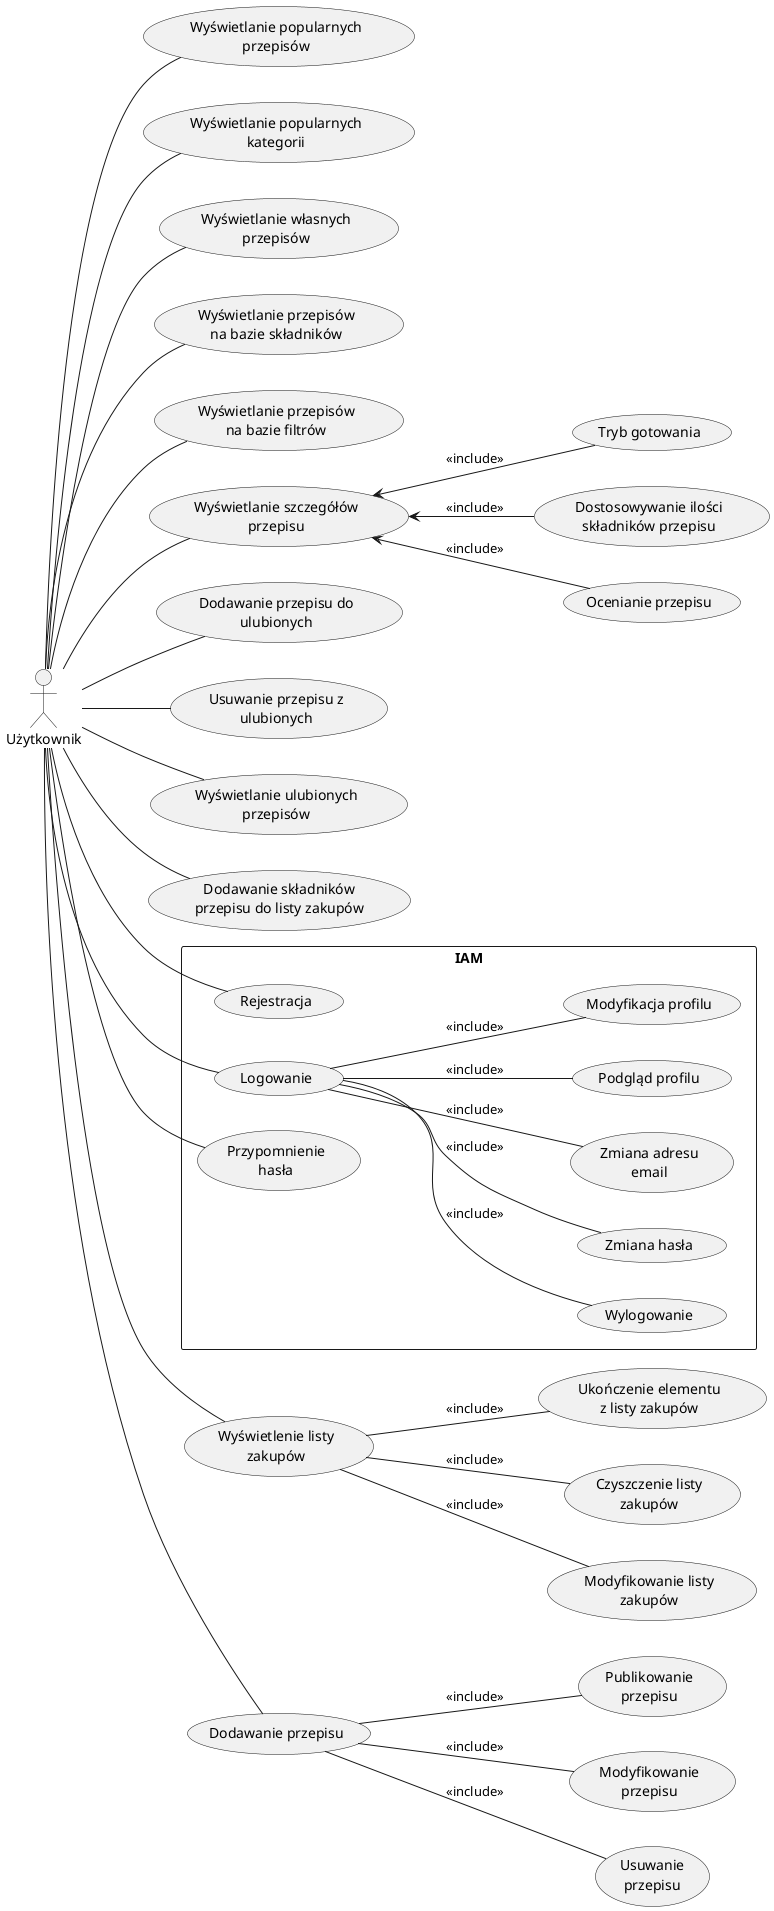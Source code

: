 @startuml
left to right direction

actor "Użytkownik" as user

rectangle IAM {
    usecase "Rejestracja" as iam_register
    usecase "Logowanie" as iam_login
    usecase "Przypomnienie\nhasła" as iam_forgot_password
    usecase "Wylogowanie" as iam_logout
    usecase "Zmiana hasła" as iam_password_change
    usecase "Zmiana adresu\nemail" as iam_email_change
    usecase "Podgląd profilu" as iam_me_details
    usecase "Modyfikacja profilu" as iam_me_edit
}

usecase "Wyświetlanie popularnych\nprzepisów" as home_popular_recipes
usecase "Wyświetlanie popularnych\nkategorii" as home_popular_categories
usecase "Wyświetlanie własnych\nprzepisów" as home_my_recipes

usecase "Wyświetlanie przepisów\nna bazie składników" as recipes_by_ingredients
usecase "Wyświetlanie przepisów\nna bazie filtrów" as recipes_by_filters

usecase "Wyświetlanie szczegółów\nprzepisu" as recipe_details
usecase "Dostosowywanie ilości\nskładników przepisu" as recipe_details_adjust_quantity
usecase "Ocenianie przepisu" as recipe_details_rate
usecase "Tryb gotowania" as recipe_details_cooking_mode

usecase "Dodawanie przepisu do\nulubionych" as add_recipe_to_favourite
usecase "Usuwanie przepisu z\nulubionych" as remove_recipe_from_favourite
usecase "Wyświetlanie ulubionych\nprzepisów" as favourite_recipes

usecase "Dodawanie składników\nprzepisu do listy zakupów" as add_recipe_ingredients_to_shopping_list
usecase "Wyświetlenie listy\nzakupów" as shopping_list
usecase "Czyszczenie listy\nzakupów" as shopping_list_clear
usecase "Modyfikowanie listy\nzakupów" as shopping_list_edit
usecase "Ukończenie elementu\nz listy zakupów" as shopping_list_complete

usecase "Dodawanie przepisu" as add_recipe
usecase "Modyfikowanie\nprzepisu" as edit_recipe
usecase "Usuwanie\nprzepisu" as delete_recipe
usecase "Publikowanie\nprzepisu" as publish_recipe

user -- iam_register
user -- iam_login
user -- iam_forgot_password
iam_login -- iam_logout : <<include>>
iam_login -- iam_password_change : <<include>>
iam_login -- iam_email_change : <<include>>
iam_login -- iam_me_details : <<include>>
iam_login -- iam_me_edit : <<include>>

user -- home_popular_recipes
user -- home_popular_categories
user -- home_my_recipes

user -- recipes_by_ingredients
user -- recipes_by_filters

user -- recipe_details
recipe_details <-- recipe_details_adjust_quantity : <<include>>
recipe_details <-- recipe_details_rate : <<include>>
recipe_details <-- recipe_details_cooking_mode : <<include>>

user -- add_recipe_to_favourite
user -- remove_recipe_from_favourite
user -- favourite_recipes

user -- add_recipe_ingredients_to_shopping_list
user -- shopping_list
shopping_list -- shopping_list_clear : <<include>>
shopping_list -- shopping_list_edit : <<include>>
shopping_list -- shopping_list_complete : <<include>>

user -- add_recipe
add_recipe -- publish_recipe : <<include>>
add_recipe -- edit_recipe : <<include>>
add_recipe -- delete_recipe : <<include>>
@enduml
